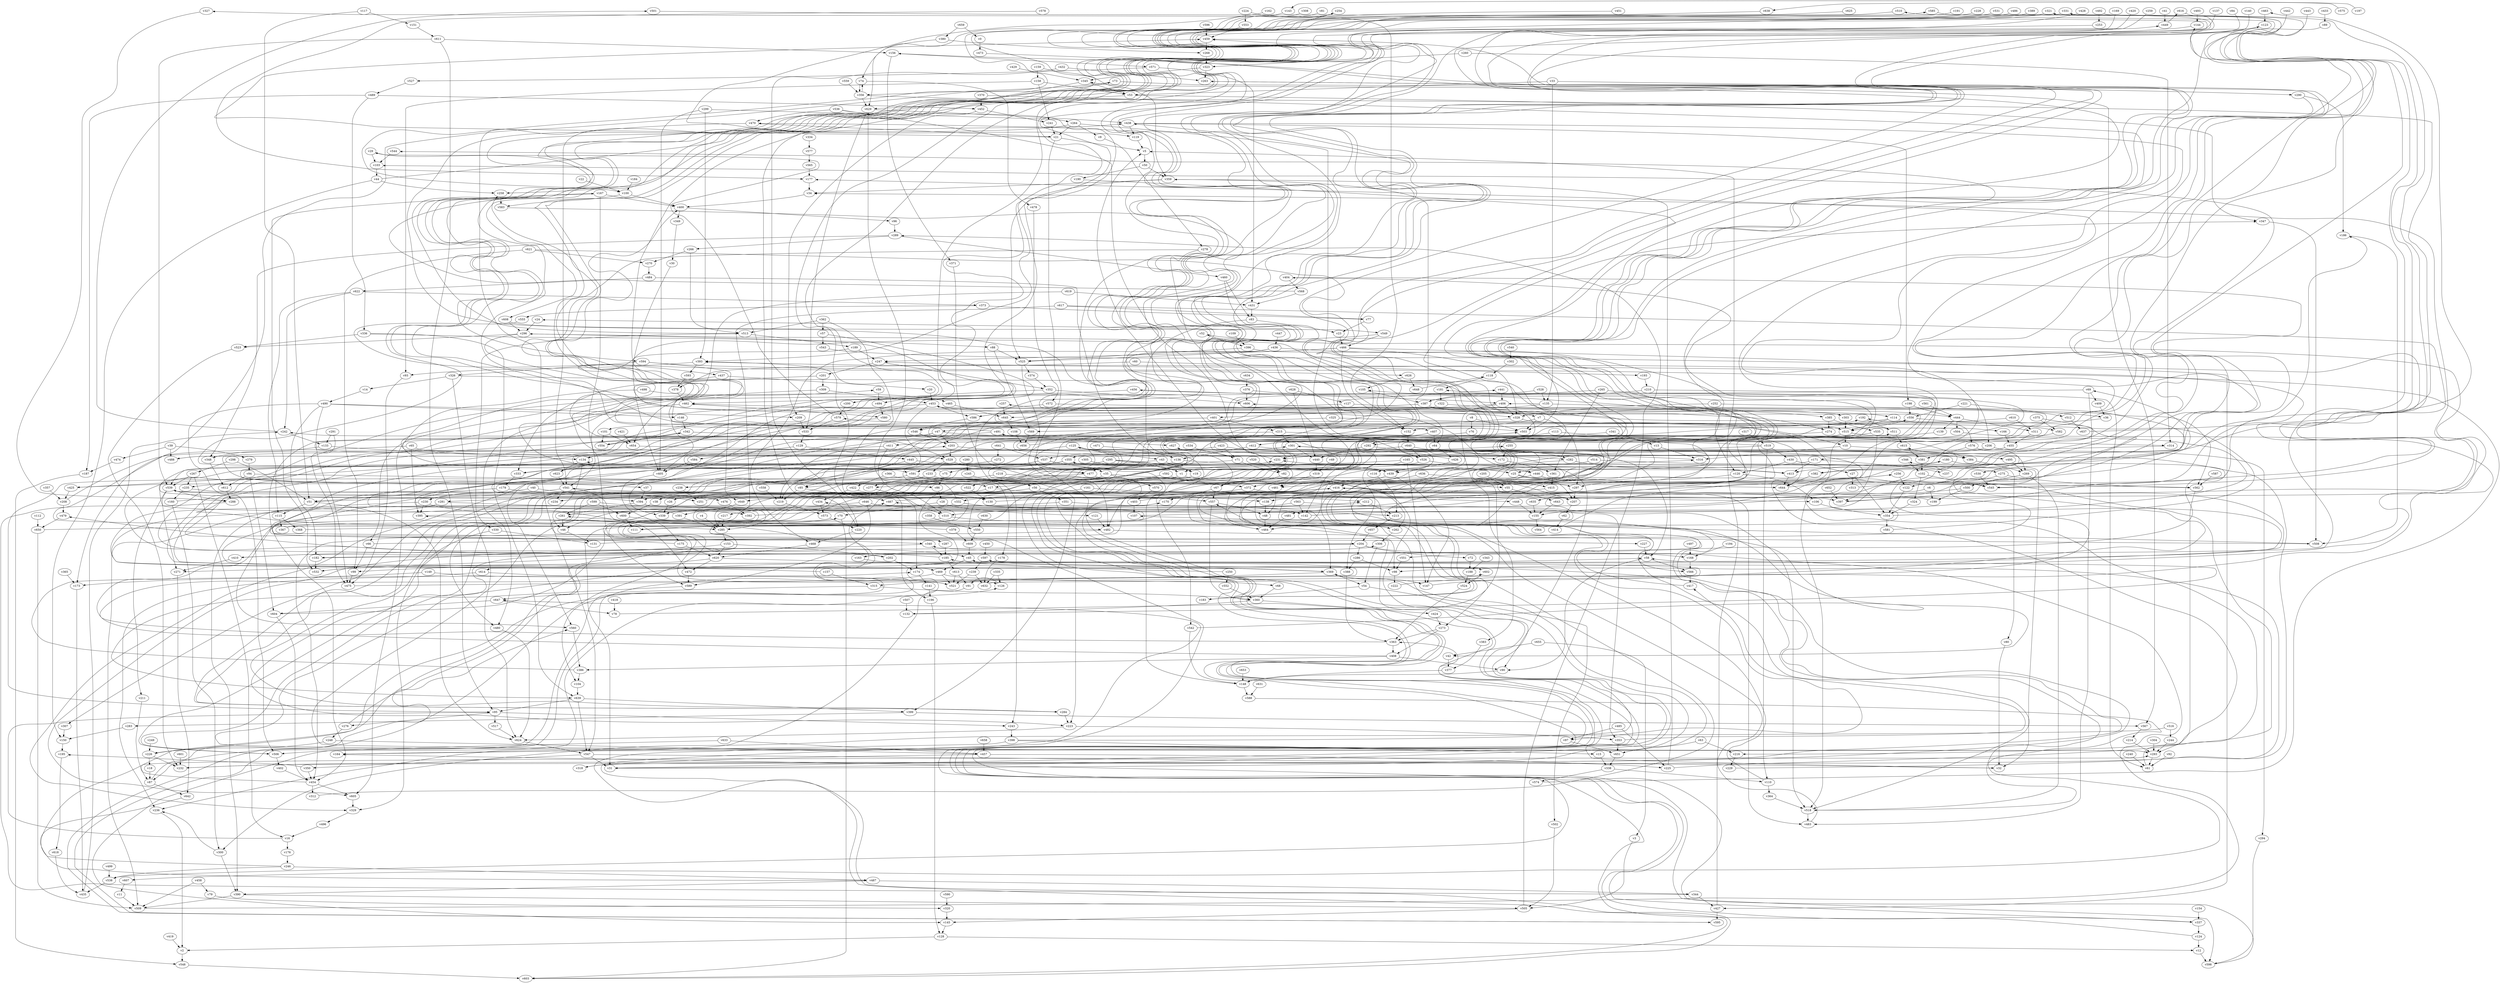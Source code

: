 // Benchmark game 978 - 660 vertices
// time_bound: 109
// targets: v470
digraph G {
    v0 [name="v0", player=1];
    v1 [name="v1", player=1];
    v2 [name="v2", player=1];
    v3 [name="v3", player=0];
    v4 [name="v4", player=1];
    v5 [name="v5", player=0];
    v6 [name="v6", player=0];
    v7 [name="v7", player=1];
    v8 [name="v8", player=1];
    v9 [name="v9", player=1];
    v10 [name="v10", player=1];
    v11 [name="v11", player=1];
    v12 [name="v12", player=1];
    v13 [name="v13", player=0];
    v14 [name="v14", player=1];
    v15 [name="v15", player=1];
    v16 [name="v16", player=1];
    v17 [name="v17", player=0];
    v18 [name="v18", player=0];
    v19 [name="v19", player=0];
    v20 [name="v20", player=1];
    v21 [name="v21", player=0];
    v22 [name="v22", player=0];
    v23 [name="v23", player=0];
    v24 [name="v24", player=0];
    v25 [name="v25", player=1];
    v26 [name="v26", player=1];
    v27 [name="v27", player=1];
    v28 [name="v28", player=1];
    v29 [name="v29", player=0];
    v30 [name="v30", player=1];
    v31 [name="v31", player=1];
    v32 [name="v32", player=1];
    v33 [name="v33", player=1];
    v34 [name="v34", player=0];
    v35 [name="v35", player=1];
    v36 [name="v36", player=0];
    v37 [name="v37", player=1];
    v38 [name="v38", player=0];
    v39 [name="v39", player=0];
    v40 [name="v40", player=1];
    v41 [name="v41", player=1];
    v42 [name="v42", player=0];
    v43 [name="v43", player=0];
    v44 [name="v44", player=1];
    v45 [name="v45", player=1];
    v46 [name="v46", player=1];
    v47 [name="v47", player=0];
    v48 [name="v48", player=0];
    v49 [name="v49", player=0];
    v50 [name="v50", player=1];
    v51 [name="v51", player=1];
    v52 [name="v52", player=1];
    v53 [name="v53", player=1];
    v54 [name="v54", player=0];
    v55 [name="v55", player=0];
    v56 [name="v56", player=0];
    v57 [name="v57", player=0];
    v58 [name="v58", player=0];
    v59 [name="v59", player=1];
    v60 [name="v60", player=1];
    v61 [name="v61", player=1];
    v62 [name="v62", player=1];
    v63 [name="v63", player=1];
    v64 [name="v64", player=1];
    v65 [name="v65", player=1];
    v66 [name="v66", player=0];
    v67 [name="v67", player=0];
    v68 [name="v68", player=1];
    v69 [name="v69", player=0];
    v70 [name="v70", player=1];
    v71 [name="v71", player=0];
    v72 [name="v72", player=0];
    v73 [name="v73", player=1];
    v74 [name="v74", player=0];
    v75 [name="v75", player=1];
    v76 [name="v76", player=1];
    v77 [name="v77", player=1];
    v78 [name="v78", player=0];
    v79 [name="v79", player=1];
    v80 [name="v80", player=0];
    v81 [name="v81", player=0];
    v82 [name="v82", player=0];
    v83 [name="v83", player=0];
    v84 [name="v84", player=0];
    v85 [name="v85", player=0];
    v86 [name="v86", player=0];
    v87 [name="v87", player=0];
    v88 [name="v88", player=1];
    v89 [name="v89", player=1];
    v90 [name="v90", player=0];
    v91 [name="v91", player=1];
    v92 [name="v92", player=1];
    v93 [name="v93", player=0];
    v94 [name="v94", player=0];
    v95 [name="v95", player=0];
    v96 [name="v96", player=1];
    v97 [name="v97", player=0];
    v98 [name="v98", player=1];
    v99 [name="v99", player=1];
    v100 [name="v100", player=1];
    v101 [name="v101", player=0];
    v102 [name="v102", player=1];
    v103 [name="v103", player=1];
    v104 [name="v104", player=0];
    v105 [name="v105", player=1];
    v106 [name="v106", player=1];
    v107 [name="v107", player=1];
    v108 [name="v108", player=0];
    v109 [name="v109", player=1];
    v110 [name="v110", player=1];
    v111 [name="v111", player=0];
    v112 [name="v112", player=1];
    v113 [name="v113", player=1];
    v114 [name="v114", player=0];
    v115 [name="v115", player=0];
    v116 [name="v116", player=1];
    v117 [name="v117", player=1];
    v118 [name="v118", player=1];
    v119 [name="v119", player=0];
    v120 [name="v120", player=1];
    v121 [name="v121", player=1];
    v122 [name="v122", player=1];
    v123 [name="v123", player=1];
    v124 [name="v124", player=1];
    v125 [name="v125", player=0];
    v126 [name="v126", player=1];
    v127 [name="v127", player=0];
    v128 [name="v128", player=0];
    v129 [name="v129", player=0];
    v130 [name="v130", player=1];
    v131 [name="v131", player=1];
    v132 [name="v132", player=1];
    v133 [name="v133", player=0];
    v134 [name="v134", player=1];
    v135 [name="v135", player=0];
    v136 [name="v136", player=0];
    v137 [name="v137", player=0];
    v138 [name="v138", player=1];
    v139 [name="v139", player=1];
    v140 [name="v140", player=1];
    v141 [name="v141", player=0];
    v142 [name="v142", player=0];
    v143 [name="v143", player=1];
    v144 [name="v144", player=1];
    v145 [name="v145", player=1];
    v146 [name="v146", player=1];
    v147 [name="v147", player=1];
    v148 [name="v148", player=1];
    v149 [name="v149", player=1];
    v150 [name="v150", player=1];
    v151 [name="v151", player=1];
    v152 [name="v152", player=0];
    v153 [name="v153", player=1];
    v154 [name="v154", player=1];
    v155 [name="v155", player=1];
    v156 [name="v156", player=0];
    v157 [name="v157", player=0];
    v158 [name="v158", player=1];
    v159 [name="v159", player=0];
    v160 [name="v160", player=0];
    v161 [name="v161", player=0];
    v162 [name="v162", player=0];
    v163 [name="v163", player=0];
    v164 [name="v164", player=1];
    v165 [name="v165", player=1];
    v166 [name="v166", player=0];
    v167 [name="v167", player=1];
    v168 [name="v168", player=1];
    v169 [name="v169", player=0];
    v170 [name="v170", player=0];
    v171 [name="v171", player=1];
    v172 [name="v172", player=1];
    v173 [name="v173", player=1];
    v174 [name="v174", player=0];
    v175 [name="v175", player=0];
    v176 [name="v176", player=1];
    v177 [name="v177", player=0];
    v178 [name="v178", player=0];
    v179 [name="v179", player=0];
    v180 [name="v180", player=1];
    v181 [name="v181", player=1];
    v182 [name="v182", player=0];
    v183 [name="v183", player=0];
    v184 [name="v184", player=0];
    v185 [name="v185", player=1];
    v186 [name="v186", player=1];
    v187 [name="v187", player=1];
    v188 [name="v188", player=1];
    v189 [name="v189", player=0];
    v190 [name="v190", player=0];
    v191 [name="v191", player=0];
    v192 [name="v192", player=0];
    v193 [name="v193", player=0];
    v194 [name="v194", player=1];
    v195 [name="v195", player=1];
    v196 [name="v196", player=0];
    v197 [name="v197", player=1];
    v198 [name="v198", player=1];
    v199 [name="v199", player=1];
    v200 [name="v200", player=1];
    v201 [name="v201", player=0];
    v202 [name="v202", player=0];
    v203 [name="v203", player=0];
    v204 [name="v204", player=0];
    v205 [name="v205", player=1];
    v206 [name="v206", player=0];
    v207 [name="v207", player=1];
    v208 [name="v208", player=0];
    v209 [name="v209", player=0];
    v210 [name="v210", player=0];
    v211 [name="v211", player=1];
    v212 [name="v212", player=0];
    v213 [name="v213", player=1];
    v214 [name="v214", player=0];
    v215 [name="v215", player=1];
    v216 [name="v216", player=1];
    v217 [name="v217", player=1];
    v218 [name="v218", player=1];
    v219 [name="v219", player=1];
    v220 [name="v220", player=1];
    v221 [name="v221", player=1];
    v222 [name="v222", player=1];
    v223 [name="v223", player=1];
    v224 [name="v224", player=1];
    v225 [name="v225", player=0];
    v226 [name="v226", player=0];
    v227 [name="v227", player=1];
    v228 [name="v228", player=0];
    v229 [name="v229", player=1];
    v230 [name="v230", player=1];
    v231 [name="v231", player=1];
    v232 [name="v232", player=1];
    v233 [name="v233", player=1];
    v234 [name="v234", player=0];
    v235 [name="v235", player=0];
    v236 [name="v236", player=0];
    v237 [name="v237", player=1];
    v238 [name="v238", player=1];
    v239 [name="v239", player=0];
    v240 [name="v240", player=0];
    v241 [name="v241", player=0];
    v242 [name="v242", player=1];
    v243 [name="v243", player=1];
    v244 [name="v244", player=0];
    v245 [name="v245", player=0];
    v246 [name="v246", player=0];
    v247 [name="v247", player=0];
    v248 [name="v248", player=0];
    v249 [name="v249", player=1];
    v250 [name="v250", player=1];
    v251 [name="v251", player=1];
    v252 [name="v252", player=1];
    v253 [name="v253", player=0];
    v254 [name="v254", player=0];
    v255 [name="v255", player=1];
    v256 [name="v256", player=1];
    v257 [name="v257", player=1];
    v258 [name="v258", player=0];
    v259 [name="v259", player=0];
    v260 [name="v260", player=0];
    v261 [name="v261", player=1];
    v262 [name="v262", player=0];
    v263 [name="v263", player=0];
    v264 [name="v264", player=1];
    v265 [name="v265", player=0];
    v266 [name="v266", player=0];
    v267 [name="v267", player=0];
    v268 [name="v268", player=0];
    v269 [name="v269", player=0];
    v270 [name="v270", player=0];
    v271 [name="v271", player=1];
    v272 [name="v272", player=1];
    v273 [name="v273", player=1];
    v274 [name="v274", player=1];
    v275 [name="v275", player=1];
    v276 [name="v276", player=1];
    v277 [name="v277", player=1];
    v278 [name="v278", player=1];
    v279 [name="v279", player=1];
    v280 [name="v280", player=0];
    v281 [name="v281", player=1];
    v282 [name="v282", player=1];
    v283 [name="v283", player=0];
    v284 [name="v284", player=0];
    v285 [name="v285", player=0];
    v286 [name="v286", player=1];
    v287 [name="v287", player=1];
    v288 [name="v288", player=0];
    v289 [name="v289", player=0];
    v290 [name="v290", player=0];
    v291 [name="v291", player=0];
    v292 [name="v292", player=1];
    v293 [name="v293", player=1];
    v294 [name="v294", player=0];
    v295 [name="v295", player=1];
    v296 [name="v296", player=0];
    v297 [name="v297", player=0];
    v298 [name="v298", player=0];
    v299 [name="v299", player=0];
    v300 [name="v300", player=1];
    v301 [name="v301", player=1];
    v302 [name="v302", player=0];
    v303 [name="v303", player=1];
    v304 [name="v304", player=0];
    v305 [name="v305", player=0];
    v306 [name="v306", player=1];
    v307 [name="v307", player=1];
    v308 [name="v308", player=1];
    v309 [name="v309", player=1];
    v310 [name="v310", player=0];
    v311 [name="v311", player=0];
    v312 [name="v312", player=1];
    v313 [name="v313", player=1];
    v314 [name="v314", player=1];
    v315 [name="v315", player=1];
    v316 [name="v316", player=0];
    v317 [name="v317", player=1];
    v318 [name="v318", player=0];
    v319 [name="v319", player=1];
    v320 [name="v320", player=1];
    v321 [name="v321", player=0];
    v322 [name="v322", player=0];
    v323 [name="v323", player=1];
    v324 [name="v324", player=0];
    v325 [name="v325", player=1];
    v326 [name="v326", player=1];
    v327 [name="v327", player=0];
    v328 [name="v328", player=0];
    v329 [name="v329", player=0];
    v330 [name="v330", player=1];
    v331 [name="v331", player=0];
    v332 [name="v332", player=0];
    v333 [name="v333", player=1];
    v334 [name="v334", player=1];
    v335 [name="v335", player=1];
    v336 [name="v336", player=1];
    v337 [name="v337", player=1];
    v338 [name="v338", player=0];
    v339 [name="v339", player=0];
    v340 [name="v340", player=0];
    v341 [name="v341", player=0];
    v342 [name="v342", player=0];
    v343 [name="v343", player=0];
    v344 [name="v344", player=0];
    v345 [name="v345", player=0];
    v346 [name="v346", player=0];
    v347 [name="v347", player=1];
    v348 [name="v348", player=1];
    v349 [name="v349", player=0];
    v350 [name="v350", player=1];
    v351 [name="v351", player=1];
    v352 [name="v352", player=0];
    v353 [name="v353", player=0];
    v354 [name="v354", player=0];
    v355 [name="v355", player=0];
    v356 [name="v356", player=0];
    v357 [name="v357", player=0];
    v358 [name="v358", player=0];
    v359 [name="v359", player=0];
    v360 [name="v360", player=0];
    v361 [name="v361", player=1];
    v362 [name="v362", player=0];
    v363 [name="v363", player=0];
    v364 [name="v364", player=1];
    v365 [name="v365", player=1];
    v366 [name="v366", player=1];
    v367 [name="v367", player=1];
    v368 [name="v368", player=0];
    v369 [name="v369", player=1];
    v370 [name="v370", player=0];
    v371 [name="v371", player=0];
    v372 [name="v372", player=0];
    v373 [name="v373", player=1];
    v374 [name="v374", player=0];
    v375 [name="v375", player=0];
    v376 [name="v376", player=1];
    v377 [name="v377", player=0];
    v378 [name="v378", player=0];
    v379 [name="v379", player=0];
    v380 [name="v380", player=1];
    v381 [name="v381", player=1];
    v382 [name="v382", player=1];
    v383 [name="v383", player=0];
    v384 [name="v384", player=0];
    v385 [name="v385", player=0];
    v386 [name="v386", player=0];
    v387 [name="v387", player=0];
    v388 [name="v388", player=0];
    v389 [name="v389", player=0];
    v390 [name="v390", player=0];
    v391 [name="v391", player=1];
    v392 [name="v392", player=0];
    v393 [name="v393", player=0];
    v394 [name="v394", player=1];
    v395 [name="v395", player=1];
    v396 [name="v396", player=0];
    v397 [name="v397", player=1];
    v398 [name="v398", player=1];
    v399 [name="v399", player=1];
    v400 [name="v400", player=1];
    v401 [name="v401", player=1];
    v402 [name="v402", player=0];
    v403 [name="v403", player=0];
    v404 [name="v404", player=1];
    v405 [name="v405", player=1];
    v406 [name="v406", player=1];
    v407 [name="v407", player=1];
    v408 [name="v408", player=1];
    v409 [name="v409", player=1];
    v410 [name="v410", player=0];
    v411 [name="v411", player=1];
    v412 [name="v412", player=0];
    v413 [name="v413", player=0];
    v414 [name="v414", player=0];
    v415 [name="v415", player=1];
    v416 [name="v416", player=1];
    v417 [name="v417", player=0];
    v418 [name="v418", player=0];
    v419 [name="v419", player=1];
    v420 [name="v420", player=1];
    v421 [name="v421", player=1];
    v422 [name="v422", player=1];
    v423 [name="v423", player=1];
    v424 [name="v424", player=1];
    v425 [name="v425", player=1];
    v426 [name="v426", player=0];
    v427 [name="v427", player=1];
    v428 [name="v428", player=1];
    v429 [name="v429", player=0];
    v430 [name="v430", player=1];
    v431 [name="v431", player=0];
    v432 [name="v432", player=1];
    v433 [name="v433", player=1];
    v434 [name="v434", player=0];
    v435 [name="v435", player=0];
    v436 [name="v436", player=0];
    v437 [name="v437", player=0];
    v438 [name="v438", player=1];
    v439 [name="v439", player=1];
    v440 [name="v440", player=1];
    v441 [name="v441", player=0];
    v442 [name="v442", player=1];
    v443 [name="v443", player=1];
    v444 [name="v444", player=0];
    v445 [name="v445", player=1];
    v446 [name="v446", player=0];
    v447 [name="v447", player=1];
    v448 [name="v448", player=1];
    v449 [name="v449", player=0];
    v450 [name="v450", player=1];
    v451 [name="v451", player=0];
    v452 [name="v452", player=0];
    v453 [name="v453", player=0];
    v454 [name="v454", player=0];
    v455 [name="v455", player=1];
    v456 [name="v456", player=0];
    v457 [name="v457", player=1];
    v458 [name="v458", player=1];
    v459 [name="v459", player=1];
    v460 [name="v460", player=1];
    v461 [name="v461", player=0];
    v462 [name="v462", player=1];
    v463 [name="v463", player=1];
    v464 [name="v464", player=0];
    v465 [name="v465", player=1];
    v466 [name="v466", player=1];
    v467 [name="v467", player=1];
    v468 [name="v468", player=1];
    v469 [name="v469", player=0];
    v470 [name="v470", player=0, target=1];
    v471 [name="v471", player=0];
    v472 [name="v472", player=0];
    v473 [name="v473", player=0];
    v474 [name="v474", player=1];
    v475 [name="v475", player=0];
    v476 [name="v476", player=1];
    v477 [name="v477", player=0];
    v478 [name="v478", player=0];
    v479 [name="v479", player=0];
    v480 [name="v480", player=0];
    v481 [name="v481", player=0];
    v482 [name="v482", player=1];
    v483 [name="v483", player=1];
    v484 [name="v484", player=1];
    v485 [name="v485", player=1];
    v486 [name="v486", player=0];
    v487 [name="v487", player=1];
    v488 [name="v488", player=1];
    v489 [name="v489", player=0];
    v490 [name="v490", player=0];
    v491 [name="v491", player=1];
    v492 [name="v492", player=1];
    v493 [name="v493", player=1];
    v494 [name="v494", player=0];
    v495 [name="v495", player=1];
    v496 [name="v496", player=0];
    v497 [name="v497", player=0];
    v498 [name="v498", player=0];
    v499 [name="v499", player=0];
    v500 [name="v500", player=1];
    v501 [name="v501", player=0];
    v502 [name="v502", player=1];
    v503 [name="v503", player=1];
    v504 [name="v504", player=0];
    v505 [name="v505", player=1];
    v506 [name="v506", player=1];
    v507 [name="v507", player=0];
    v508 [name="v508", player=0];
    v509 [name="v509", player=0];
    v510 [name="v510", player=0];
    v511 [name="v511", player=0];
    v512 [name="v512", player=1];
    v513 [name="v513", player=1];
    v514 [name="v514", player=1];
    v515 [name="v515", player=1];
    v516 [name="v516", player=1];
    v517 [name="v517", player=1];
    v518 [name="v518", player=0];
    v519 [name="v519", player=0];
    v520 [name="v520", player=1];
    v521 [name="v521", player=0];
    v522 [name="v522", player=1];
    v523 [name="v523", player=0];
    v524 [name="v524", player=1];
    v525 [name="v525", player=1];
    v526 [name="v526", player=0];
    v527 [name="v527", player=0];
    v528 [name="v528", player=0];
    v529 [name="v529", player=1];
    v530 [name="v530", player=0];
    v531 [name="v531", player=1];
    v532 [name="v532", player=0];
    v533 [name="v533", player=0];
    v534 [name="v534", player=0];
    v535 [name="v535", player=0];
    v536 [name="v536", player=0];
    v537 [name="v537", player=0];
    v538 [name="v538", player=1];
    v539 [name="v539", player=0];
    v540 [name="v540", player=0];
    v541 [name="v541", player=0];
    v542 [name="v542", player=0];
    v543 [name="v543", player=1];
    v544 [name="v544", player=1];
    v545 [name="v545", player=1];
    v546 [name="v546", player=1];
    v547 [name="v547", player=0];
    v548 [name="v548", player=0];
    v549 [name="v549", player=0];
    v550 [name="v550", player=1];
    v551 [name="v551", player=0];
    v552 [name="v552", player=1];
    v553 [name="v553", player=1];
    v554 [name="v554", player=1];
    v555 [name="v555", player=0];
    v556 [name="v556", player=0];
    v557 [name="v557", player=1];
    v558 [name="v558", player=0];
    v559 [name="v559", player=1];
    v560 [name="v560", player=0];
    v561 [name="v561", player=0];
    v562 [name="v562", player=1];
    v563 [name="v563", player=1];
    v564 [name="v564", player=0];
    v565 [name="v565", player=0];
    v566 [name="v566", player=1];
    v567 [name="v567", player=1];
    v568 [name="v568", player=0];
    v569 [name="v569", player=1];
    v570 [name="v570", player=0];
    v571 [name="v571", player=0];
    v572 [name="v572", player=0];
    v573 [name="v573", player=0];
    v574 [name="v574", player=1];
    v575 [name="v575", player=0];
    v576 [name="v576", player=0];
    v577 [name="v577", player=1];
    v578 [name="v578", player=1];
    v579 [name="v579", player=0];
    v580 [name="v580", player=1];
    v581 [name="v581", player=0];
    v582 [name="v582", player=1];
    v583 [name="v583", player=1];
    v584 [name="v584", player=0];
    v585 [name="v585", player=0];
    v586 [name="v586", player=0];
    v587 [name="v587", player=1];
    v588 [name="v588", player=1];
    v589 [name="v589", player=1];
    v590 [name="v590", player=0];
    v591 [name="v591", player=0];
    v592 [name="v592", player=0];
    v593 [name="v593", player=1];
    v594 [name="v594", player=0];
    v595 [name="v595", player=0];
    v596 [name="v596", player=0];
    v597 [name="v597", player=0];
    v598 [name="v598", player=0];
    v599 [name="v599", player=1];
    v600 [name="v600", player=1];
    v601 [name="v601", player=1];
    v602 [name="v602", player=0];
    v603 [name="v603", player=1];
    v604 [name="v604", player=0];
    v605 [name="v605", player=0];
    v606 [name="v606", player=1];
    v607 [name="v607", player=1];
    v608 [name="v608", player=0];
    v609 [name="v609", player=0];
    v610 [name="v610", player=0];
    v611 [name="v611", player=0];
    v612 [name="v612", player=1];
    v613 [name="v613", player=0];
    v614 [name="v614", player=0];
    v615 [name="v615", player=1];
    v616 [name="v616", player=0];
    v617 [name="v617", player=0];
    v618 [name="v618", player=0];
    v619 [name="v619", player=0];
    v620 [name="v620", player=0];
    v621 [name="v621", player=1];
    v622 [name="v622", player=1];
    v623 [name="v623", player=1];
    v624 [name="v624", player=1];
    v625 [name="v625", player=0];
    v626 [name="v626", player=1];
    v627 [name="v627", player=0];
    v628 [name="v628", player=0];
    v629 [name="v629", player=0];
    v630 [name="v630", player=1];
    v631 [name="v631", player=1];
    v632 [name="v632", player=0];
    v633 [name="v633", player=1];
    v634 [name="v634", player=1];
    v635 [name="v635", player=0];
    v636 [name="v636", player=1];
    v637 [name="v637", player=0];
    v638 [name="v638", player=1];
    v639 [name="v639", player=1];
    v640 [name="v640", player=0];
    v641 [name="v641", player=0];
    v642 [name="v642", player=0];
    v643 [name="v643", player=0];
    v644 [name="v644", player=0];
    v645 [name="v645", player=0];
    v646 [name="v646", player=1];
    v647 [name="v647", player=0];
    v648 [name="v648", player=1];
    v649 [name="v649", player=0];
    v650 [name="v650", player=1];
    v651 [name="v651", player=0];
    v652 [name="v652", player=0];
    v653 [name="v653", player=0];
    v654 [name="v654", player=1];
    v655 [name="v655", player=0];
    v656 [name="v656", player=0];
    v657 [name="v657", player=0];
    v658 [name="v658", player=0];
    v659 [name="v659", player=0];

    v0 -> v473;
    v1 -> v55;
    v2 -> v548;
    v3 -> v505;
    v4 -> v285;
    v5 -> v50;
    v6 -> v164 [constraint="t mod 4 == 3"];
    v7 -> v297;
    v8 -> v76;
    v9 -> v278;
    v10 -> v316;
    v11 -> v509;
    v12 -> v598;
    v13 -> v316;
    v14 -> v490;
    v15 -> v338;
    v16 -> v95 [constraint="t < 12"];
    v17 -> v394;
    v18 -> v87;
    v19 -> v95 [constraint="t < 11"];
    v20 -> v453;
    v21 -> v459 [constraint="t mod 2 == 1"];
    v22 -> v100;
    v23 -> v466;
    v24 -> v296;
    v25 -> v216 [constraint="t mod 3 == 2"];
    v26 -> v339;
    v27 -> v354;
    v28 -> v70;
    v29 -> v594 [constraint="t >= 2"];
    v30 -> v405;
    v31 -> v180 [constraint="t < 14"];
    v32 -> v369 [constraint="t < 14"];
    v33 -> v135;
    v34 -> v400;
    v35 -> v98;
    v36 -> v204 [constraint="t mod 3 == 1"];
    v37 -> v394;
    v38 -> v296 [constraint="t < 10"];
    v39 -> v474;
    v40 -> v230;
    v41 -> v449;
    v42 -> v377;
    v43 -> v37 [constraint="t mod 5 == 4"];
    v44 -> v254 [constraint="t < 8"];
    v45 -> v469;
    v46 -> v131;
    v47 -> v329 [constraint="t mod 3 == 1"];
    v48 -> v464;
    v49 -> v319;
    v50 -> v190;
    v51 -> v624;
    v52 -> v396;
    v53 -> v629;
    v54 -> v183;
    v55 -> v643;
    v56 -> v38;
    v57 -> v560 [constraint="t mod 2 == 0"];
    v58 -> v90;
    v59 -> v494;
    v60 -> v193;
    v61 -> v615 [constraint="t mod 4 == 1"];
    v62 -> v414;
    v63 -> v651;
    v64 -> v426;
    v65 -> v529;
    v66 -> v511 [constraint="t >= 5"];
    v67 -> v170;
    v68 -> v360;
    v69 -> v469 [constraint="t < 7"];
    v70 -> v111;
    v71 -> v394 [constraint="t < 11"];
    v72 -> v188;
    v73 -> v356;
    v74 -> v356;
    v75 -> v255 [constraint="t mod 5 == 3"];
    v76 -> v337 [constraint="t < 9"];
    v77 -> v23;
    v78 -> v256 [constraint="t < 5"];
    v79 -> v320;
    v80 -> v32;
    v81 -> v285 [constraint="t mod 3 == 2"];
    v82 -> v67;
    v83 -> v67;
    v84 -> v598 [constraint="t mod 4 == 3"];
    v85 -> v467;
    v86 -> v28;
    v87 -> v560 [constraint="t < 6"];
    v88 -> v525;
    v89 -> v530 [constraint="t >= 5"];
    v90 -> v148;
    v91 -> v236 [constraint="t mod 5 == 0"];
    v92 -> v61;
    v93 -> v475;
    v94 -> v612;
    v95 -> v276;
    v96 -> v289;
    v97 -> v651;
    v98 -> v222;
    v99 -> v475;
    v100 -> v583;
    v101 -> v654;
    v102 -> v324;
    v103 -> v44;
    v104 -> v639;
    v105 -> v387;
    v106 -> v354;
    v107 -> v257 [constraint="t mod 4 == 3"];
    v108 -> v656;
    v109 -> v396;
    v110 -> v123 [constraint="t mod 4 == 3"];
    v111 -> v467 [constraint="t >= 5"];
    v112 -> v650;
    v113 -> v412;
    v114 -> v31 [constraint="t < 8"];
    v115 -> v367;
    v116 -> v213;
    v117 -> v151;
    v118 -> v181;
    v119 -> v5;
    v120 -> v297;
    v121 -> v482;
    v122 -> v354;
    v123 -> v138 [constraint="t mod 2 == 1"];
    v124 -> v242 [constraint="t mod 2 == 1"];
    v125 -> v226 [constraint="t >= 5"];
    v126 -> v91 [constraint="t mod 3 == 2"];
    v127 -> v399;
    v128 -> v2;
    v129 -> v584;
    v130 -> v347 [constraint="t mod 3 == 0"];
    v131 -> v103 [constraint="t mod 2 == 1"];
    v132 -> v58 [constraint="t >= 4"];
    v133 -> v134;
    v134 -> v134;
    v135 -> v406 [constraint="t >= 4"];
    v136 -> v25;
    v137 -> v271 [constraint="t mod 5 == 3"];
    v138 -> v48;
    v139 -> v506 [constraint="t >= 3"];
    v140 -> v384 [constraint="t >= 3"];
    v141 -> v196;
    v142 -> v247 [constraint="t >= 1"];
    v143 -> v74 [constraint="t mod 4 == 3"];
    v144 -> v87 [constraint="t mod 4 == 0"];
    v145 -> v128;
    v146 -> v342;
    v147 -> v321 [constraint="t mod 5 == 3"];
    v148 -> v588;
    v149 -> v521;
    v150 -> v195;
    v151 -> v611;
    v152 -> v640;
    v153 -> v620;
    v154 -> v337;
    v155 -> v564;
    v156 -> v571;
    v157 -> v170 [constraint="t >= 5"];
    v158 -> v93;
    v159 -> v158;
    v160 -> v316 [constraint="t >= 5"];
    v161 -> v26;
    v162 -> v119 [constraint="t < 8"];
    v163 -> v232 [constraint="t < 8"];
    v164 -> v363 [constraint="t < 13"];
    v165 -> v333;
    v166 -> v455;
    v167 -> v589;
    v168 -> v566;
    v169 -> v284 [constraint="t >= 1"];
    v170 -> v45 [constraint="t >= 2"];
    v171 -> v413;
    v172 -> v361;
    v173 -> v435;
    v174 -> v141;
    v175 -> v503 [constraint="t < 13"];
    v176 -> v246;
    v177 -> v34;
    v178 -> v145 [constraint="t >= 2"];
    v179 -> v51;
    v180 -> v382;
    v181 -> v322;
    v182 -> v532;
    v183 -> v256 [constraint="t >= 4"];
    v184 -> v100;
    v185 -> v479 [constraint="t mod 4 == 0"];
    v186 -> v508;
    v187 -> v548;
    v188 -> v524;
    v189 -> v437 [constraint="t < 9"];
    v190 -> v183 [constraint="t < 9"];
    v191 -> v608 [constraint="t mod 5 == 2"];
    v192 -> v511;
    v193 -> v210;
    v194 -> v168;
    v195 -> v618;
    v196 -> v128;
    v197 -> v143 [constraint="t < 6"];
    v198 -> v556;
    v199 -> v231 [constraint="t >= 3"];
    v200 -> v579;
    v201 -> v303 [constraint="t mod 3 == 0"];
    v202 -> v59 [constraint="t < 15"];
    v203 -> v58;
    v204 -> v72;
    v205 -> v55;
    v206 -> v258 [constraint="t mod 4 == 1"];
    v207 -> v62;
    v208 -> v203;
    v209 -> v533;
    v210 -> v61;
    v211 -> v87;
    v212 -> v287 [constraint="t < 15"];
    v213 -> v657;
    v214 -> v293;
    v215 -> v301;
    v216 -> v229;
    v217 -> v285;
    v218 -> v560;
    v219 -> v573;
    v220 -> v438;
    v221 -> v556;
    v222 -> v34 [constraint="t mod 5 == 0"];
    v223 -> v624;
    v224 -> v152;
    v225 -> v453 [constraint="t < 5"];
    v226 -> v232;
    v227 -> v58;
    v228 -> v258 [constraint="t mod 3 == 0"];
    v229 -> v597 [constraint="t >= 4"];
    v230 -> v395;
    v231 -> v5;
    v232 -> v539 [constraint="t mod 4 == 3"];
    v233 -> v372;
    v234 -> v52 [constraint="t >= 5"];
    v235 -> v111 [constraint="t < 13"];
    v236 -> v2;
    v237 -> v477 [constraint="t < 11"];
    v238 -> v462 [constraint="t < 7"];
    v239 -> v632;
    v240 -> v61;
    v241 -> v21;
    v242 -> v501 [constraint="t < 6"];
    v243 -> v398;
    v244 -> v293;
    v245 -> v56;
    v246 -> v126 [constraint="t >= 4"];
    v247 -> v201;
    v248 -> v457;
    v249 -> v226;
    v250 -> v185 [constraint="t mod 2 == 1"];
    v251 -> v125 [constraint="t mod 5 == 3"];
    v252 -> v328;
    v253 -> v51 [constraint="t < 11"];
    v254 -> v549 [constraint="t mod 3 == 0"];
    v255 -> v172;
    v256 -> v122;
    v257 -> v645;
    v258 -> v583;
    v259 -> v482 [constraint="t mod 3 == 1"];
    v260 -> v314;
    v261 -> v105 [constraint="t < 9"];
    v262 -> v541 [constraint="t mod 2 == 1"];
    v263 -> v481 [constraint="t < 9"];
    v264 -> v541;
    v265 -> v387;
    v266 -> v513;
    v267 -> v16;
    v268 -> v323;
    v269 -> v500;
    v270 -> v484;
    v271 -> v642;
    v272 -> v213 [constraint="t mod 5 == 3"];
    v273 -> v408;
    v274 -> v529 [constraint="t mod 2 == 1"];
    v275 -> v562;
    v276 -> v441 [constraint="t < 14"];
    v277 -> v174;
    v278 -> v439 [constraint="t >= 2"];
    v279 -> v94;
    v280 -> v245;
    v281 -> v509;
    v282 -> v413;
    v283 -> v150;
    v284 -> v223;
    v285 -> v153;
    v286 -> v98;
    v287 -> v185;
    v288 -> v344 [constraint="t >= 3"];
    v289 -> v460;
    v290 -> v163 [constraint="t mod 2 == 1"];
    v291 -> v133;
    v292 -> v461 [constraint="t mod 3 == 1"];
    v293 -> v58 [constraint="t < 14"];
    v294 -> v598;
    v295 -> v1;
    v296 -> v282 [constraint="t mod 2 == 1"];
    v297 -> v207;
    v298 -> v267;
    v299 -> v264;
    v300 -> v236 [constraint="t mod 3 == 1"];
    v301 -> v382 [constraint="t >= 5"];
    v302 -> v118;
    v303 -> v515;
    v304 -> v293;
    v305 -> v1;
    v306 -> v54;
    v307 -> v150;
    v308 -> v100 [constraint="t >= 4"];
    v309 -> v654;
    v310 -> v262;
    v311 -> v455;
    v312 -> v345 [constraint="t mod 3 == 1"];
    v313 -> v346 [constraint="t >= 5"];
    v314 -> v31 [constraint="t < 14"];
    v315 -> v647;
    v316 -> v327 [constraint="t < 13"];
    v317 -> v519;
    v318 -> v627 [constraint="t >= 5"];
    v319 -> v461;
    v320 -> v145;
    v321 -> v134 [constraint="t < 7"];
    v322 -> v645;
    v323 -> v345;
    v324 -> v354;
    v325 -> v47;
    v326 -> v538 [constraint="t < 9"];
    v327 -> v288 [constraint="t < 11"];
    v328 -> v518;
    v329 -> v496;
    v330 -> v131;
    v331 -> v393 [constraint="t mod 5 == 1"];
    v332 -> v532 [constraint="t mod 5 == 4"];
    v333 -> v556 [constraint="t < 7"];
    v334 -> v577;
    v335 -> v126;
    v336 -> v602 [constraint="t < 15"];
    v337 -> v192 [constraint="t mod 4 == 2"];
    v338 -> v110;
    v339 -> v263 [constraint="t >= 2"];
    v340 -> v605 [constraint="t mod 3 == 0"];
    v341 -> v292;
    v342 -> v529;
    v343 -> v188;
    v344 -> v427;
    v345 -> v591 [constraint="t < 15"];
    v346 -> v102;
    v347 -> v508;
    v348 -> v612;
    v349 -> v30;
    v350 -> v195 [constraint="t mod 4 == 2"];
    v351 -> v339;
    v352 -> v200;
    v353 -> v417 [constraint="t < 5"];
    v354 -> v491 [constraint="t >= 3"];
    v355 -> v223 [constraint="t mod 2 == 0"];
    v356 -> v98 [constraint="t < 12"];
    v357 -> v208;
    v358 -> v550;
    v359 -> v64;
    v360 -> v424;
    v361 -> v415;
    v362 -> v310;
    v363 -> v602 [constraint="t mod 5 == 4"];
    v364 -> v518;
    v365 -> v173;
    v366 -> v422;
    v367 -> v606 [constraint="t mod 5 == 1"];
    v368 -> v434 [constraint="t mod 2 == 0"];
    v369 -> v400 [constraint="t >= 5"];
    v370 -> v566 [constraint="t < 12"];
    v371 -> v482;
    v372 -> v649;
    v373 -> v77;
    v374 -> v352;
    v375 -> v635 [constraint="t >= 5"];
    v376 -> v97 [constraint="t mod 3 == 0"];
    v377 -> v148;
    v378 -> v462;
    v379 -> v416 [constraint="t >= 4"];
    v380 -> v629;
    v381 -> v231 [constraint="t >= 1"];
    v382 -> v644;
    v383 -> v377;
    v384 -> v269;
    v385 -> v535;
    v386 -> v174 [constraint="t < 10"];
    v387 -> v488 [constraint="t >= 5"];
    v388 -> v363;
    v389 -> v340 [constraint="t mod 2 == 0"];
    v390 -> v509;
    v391 -> v231 [constraint="t < 8"];
    v392 -> v212 [constraint="t < 9"];
    v393 -> v93;
    v394 -> v261;
    v395 -> v467 [constraint="t mod 3 == 1"];
    v396 -> v503;
    v397 -> v355 [constraint="t >= 3"];
    v398 -> v156 [constraint="t >= 4"];
    v399 -> v567;
    v400 -> v349;
    v401 -> v215;
    v402 -> v454;
    v403 -> v404 [constraint="t >= 3"];
    v404 -> v413 [constraint="t < 11"];
    v405 -> v175;
    v406 -> v383;
    v407 -> v307 [constraint="t < 15"];
    v408 -> v70 [constraint="t >= 2"];
    v409 -> v36;
    v410 -> v24 [constraint="t < 12"];
    v411 -> v17 [constraint="t mod 3 == 1"];
    v412 -> v116;
    v413 -> v644;
    v414 -> v177 [constraint="t >= 1"];
    v415 -> v227 [constraint="t >= 5"];
    v416 -> v332;
    v417 -> v301 [constraint="t < 5"];
    v418 -> v78;
    v419 -> v2;
    v420 -> v172 [constraint="t >= 1"];
    v421 -> v654;
    v422 -> v130;
    v423 -> v71;
    v424 -> v273;
    v425 -> v208;
    v426 -> v73 [constraint="t mod 3 == 2"];
    v427 -> v595;
    v428 -> v444 [constraint="t mod 2 == 0"];
    v429 -> v345;
    v430 -> v27;
    v431 -> v83;
    v432 -> v263;
    v433 -> v89;
    v434 -> v573;
    v435 -> v242;
    v436 -> v284 [constraint="t < 8"];
    v437 -> v333;
    v438 -> v281 [constraint="t mod 3 == 0"];
    v439 -> v301 [constraint="t mod 4 == 2"];
    v440 -> v144 [constraint="t >= 1"];
    v441 -> v406;
    v442 -> v42 [constraint="t < 5"];
    v443 -> v382 [constraint="t >= 4"];
    v444 -> v139;
    v445 -> v477;
    v446 -> v545;
    v447 -> v436;
    v448 -> v155;
    v449 -> v616 [constraint="t < 11"];
    v450 -> v597;
    v451 -> v513 [constraint="t >= 4"];
    v452 -> v241;
    v453 -> v243;
    v454 -> v293 [constraint="t mod 3 == 0"];
    v455 -> v355 [constraint="t < 6"];
    v456 -> v406;
    v457 -> v225;
    v458 -> v509;
    v459 -> v268;
    v460 -> v101 [constraint="t < 10"];
    v461 -> v48;
    v462 -> v580;
    v463 -> v123;
    v464 -> v557;
    v465 -> v645;
    v466 -> v427;
    v467 -> v438 [constraint="t >= 4"];
    v468 -> v620;
    v469 -> v521;
    v470 -> v21;
    v471 -> v136;
    v472 -> v589;
    v473 -> v595 [constraint="t < 11"];
    v474 -> v187;
    v475 -> v597 [constraint="t >= 5"];
    v476 -> v392;
    v477 -> v85;
    v478 -> v572;
    v479 -> v650;
    v480 -> v624;
    v481 -> v464;
    v482 -> v508;
    v483 -> v544 [constraint="t >= 2"];
    v484 -> v622;
    v485 -> v97;
    v486 -> v425 [constraint="t < 10"];
    v487 -> v344;
    v488 -> v69 [constraint="t < 11"];
    v489 -> v336;
    v490 -> v209;
    v491 -> v585 [constraint="t mod 4 == 2"];
    v492 -> v182 [constraint="t >= 4"];
    v493 -> v144;
    v494 -> v580;
    v495 -> v269;
    v496 -> v16;
    v497 -> v168;
    v498 -> v465;
    v499 -> v538;
    v500 -> v155 [constraint="t < 5"];
    v501 -> v518 [constraint="t mod 2 == 1"];
    v502 -> v505;
    v503 -> v480 [constraint="t < 12"];
    v504 -> v234 [constraint="t >= 2"];
    v505 -> v289;
    v506 -> v306 [constraint="t < 11"];
    v507 -> v132;
    v508 -> v261 [constraint="t mod 5 == 4"];
    v509 -> v340 [constraint="t mod 4 == 3"];
    v510 -> v515 [constraint="t mod 2 == 1"];
    v511 -> v459 [constraint="t < 5"];
    v512 -> v637;
    v513 -> v189;
    v514 -> v80;
    v515 -> v314;
    v516 -> v300 [constraint="t < 10"];
    v517 -> v624;
    v518 -> v483;
    v519 -> v470 [constraint="t < 7"];
    v520 -> v82;
    v521 -> v192 [constraint="t >= 1"];
    v522 -> v130;
    v523 -> v232;
    v524 -> v363;
    v525 -> v482;
    v526 -> v275;
    v527 -> v489;
    v528 -> v293 [constraint="t < 8"];
    v529 -> v233;
    v530 -> v545;
    v531 -> v503 [constraint="t mod 4 == 0"];
    v532 -> v416 [constraint="t < 9"];
    v533 -> v129;
    v534 -> v71;
    v535 -> v369 [constraint="t < 13"];
    v536 -> v213 [constraint="t >= 2"];
    v537 -> v562 [constraint="t >= 3"];
    v538 -> v435;
    v539 -> v212;
    v540 -> v302;
    v541 -> v557;
    v542 -> v107 [constraint="t >= 5"];
    v543 -> v545 [constraint="t < 10"];
    v544 -> v103;
    v545 -> v510 [constraint="t < 12"];
    v546 -> v25 [constraint="t mod 5 == 0"];
    v547 -> v350;
    v548 -> v603;
    v549 -> v407 [constraint="t >= 5"];
    v550 -> v609;
    v551 -> v98;
    v552 -> v360;
    v553 -> v459;
    v554 -> v342;
    v555 -> v626 [constraint="t mod 5 == 1"];
    v556 -> v515;
    v557 -> v48;
    v558 -> v219;
    v559 -> v356;
    v560 -> v386;
    v561 -> v444;
    v562 -> v293;
    v563 -> v518;
    v564 -> v331 [constraint="t mod 3 == 0"];
    v565 -> v177;
    v566 -> v417;
    v567 -> v214;
    v568 -> v167 [constraint="t >= 2"];
    v569 -> v656;
    v570 -> v403;
    v571 -> v527;
    v572 -> v328;
    v573 -> v220;
    v574 -> v393 [constraint="t >= 1"];
    v575 -> v638 [constraint="t < 7"];
    v576 -> v269;
    v577 -> v565;
    v578 -> v177 [constraint="t < 13"];
    v579 -> v29 [constraint="t mod 4 == 0"];
    v580 -> v557 [constraint="t < 13"];
    v581 -> v579 [constraint="t >= 2"];
    v582 -> v292 [constraint="t < 6"];
    v583 -> v284 [constraint="t mod 4 == 2"];
    v584 -> v405;
    v585 -> v235 [constraint="t >= 2"];
    v586 -> v546;
    v587 -> v562;
    v588 -> v607 [constraint="t < 8"];
    v589 -> v639 [constraint="t mod 5 == 1"];
    v590 -> v320;
    v591 -> v56;
    v592 -> v262;
    v593 -> v378;
    v594 -> v397 [constraint="t mod 3 == 2"];
    v595 -> v395 [constraint="t mod 4 == 2"];
    v596 -> v459;
    v597 -> v239;
    v598 -> v164 [constraint="t < 11"];
    v599 -> v126 [constraint="t < 6"];
    v600 -> v518 [constraint="t mod 5 == 3"];
    v601 -> v232;
    v602 -> v524;
    v603 -> v647 [constraint="t < 13"];
    v604 -> v449 [constraint="t mod 4 == 3"];
    v605 -> v329;
    v606 -> v494 [constraint="t >= 3"];
    v607 -> v11;
    v608 -> v166 [constraint="t mod 2 == 1"];
    v609 -> v45;
    v610 -> v238 [constraint="t mod 3 == 1"];
    v611 -> v95;
    v612 -> v288;
    v613 -> v91;
    v614 -> v236;
    v615 -> v381;
    v616 -> v603 [constraint="t >= 5"];
    v617 -> v551 [constraint="t mod 3 == 1"];
    v618 -> v435;
    v619 -> v431;
    v620 -> v369;
    v621 -> v111 [constraint="t >= 2"];
    v622 -> v115;
    v623 -> v459 [constraint="t < 13"];
    v624 -> v547;
    v625 -> v114 [constraint="t < 13"];
    v626 -> v648;
    v627 -> v71;
    v628 -> v440;
    v629 -> v438;
    v630 -> v550;
    v631 -> v588;
    v632 -> v45 [constraint="t >= 5"];
    v633 -> v457;
    v634 -> v376;
    v635 -> v155;
    v636 -> v461;
    v637 -> v463 [constraint="t >= 3"];
    v638 -> v446 [constraint="t < 6"];
    v639 -> v399;
    v640 -> v526;
    v641 -> v537;
    v642 -> v487 [constraint="t < 5"];
    v643 -> v155;
    v644 -> v186 [constraint="t < 8"];
    v645 -> v108;
    v646 -> v353;
    v647 -> v604;
    v648 -> v118 [constraint="t >= 3"];
    v649 -> v391;
    v650 -> v181 [constraint="t >= 1"];
    v651 -> v338;
    v652 -> v397;
    v653 -> v148;
    v654 -> v614 [constraint="t < 14"];
    v655 -> v42;
    v656 -> v456 [constraint="t >= 5"];
    v657 -> v204;
    v658 -> v457;
    v659 -> v0;
    v110 -> v364;
    v175 -> v620;
    v134 -> v46;
    v439 -> v147;
    v332 -> v46;
    v47 -> v66;
    v454 -> v312;
    v445 -> v85;
    v466 -> v328;
    v71 -> v82;
    v57 -> v543;
    v276 -> v248;
    v247 -> v352;
    v261 -> v46;
    v506 -> v402;
    v210 -> v387;
    v323 -> v263;
    v460 -> v83;
    v470 -> v547;
    v235 -> v160;
    v202 -> v174;
    v83 -> v23;
    v526 -> v219;
    v100 -> v400;
    v328 -> v569;
    v264 -> v21;
    v659 -> v380;
    v167 -> v532;
    v633 -> v506;
    v204 -> v168;
    v282 -> v273;
    v338 -> v574;
    v647 -> v78;
    v505 -> v145;
    v591 -> v644;
    v39 -> v488;
    v1 -> v277;
    v444 -> v504;
    v342 -> v554;
    v498 -> v605;
    v33 -> v53;
    v336 -> v639;
    v430 -> v120;
    v336 -> v523;
    v491 -> v219;
    v469 -> v68;
    v610 -> v311;
    v437 -> v20;
    v528 -> v135;
    v8 -> v503;
    v423 -> v90;
    v370 -> v452;
    v529 -> v591;
    v640 -> v231;
    v17 -> v138;
    v492 -> v253;
    v519 -> v430;
    v75 -> v86;
    v322 -> v385;
    v614 -> v521;
    v563 -> v310;
    v335 -> v632;
    v639 -> v95;
    v599 -> v261;
    v95 -> v517;
    v356 -> v74;
    v266 -> v270;
    v516 -> v244;
    v622 -> v373;
    v432 -> v220;
    v427 -> v5;
    v617 -> v285;
    v485 -> v225;
    v629 -> v533;
    v568 -> v431;
    v571 -> v431;
    v332 -> v142;
    v547 -> v32;
    v27 -> v313;
    v617 -> v77;
    v466 -> v468;
    v594 -> v649;
    v599 -> v600;
    v613 -> v521;
    v549 -> v466;
    v457 -> v318;
    v44 -> v258;
    v406 -> v328;
    v539 -> v271;
    v416 -> v397;
    v400 -> v96;
    v556 -> v582;
    v206 -> v294;
    v50 -> v359;
    v453 -> v446;
    v387 -> v274;
    v351 -> v369;
    v212 -> v213;
    v490 -> v182;
    v157 -> v315;
    v341 -> v13;
    v21 -> v477;
    v438 -> v198;
    v218 -> v297;
    v125 -> v384;
    v345 -> v53;
    v380 -> v268;
    v65 -> v395;
    v359 -> v525;
    v462 -> v480;
    v74 -> v478;
    v563 -> v142;
    v135 -> v586;
    v69 -> v409;
    v490 -> v475;
    v537 -> v35;
    v360 -> v132;
    v289 -> v348;
    v386 -> v104;
    v408 -> v386;
    v165 -> v388;
    v623 -> v541;
    v286 -> v388;
    v310 -> v31;
    v198 -> v444;
    v646 -> v217;
    v265 -> v206;
    v539 -> v288;
    v260 -> v323;
    v135 -> v36;
    v620 -> v99;
    v134 -> v623;
    v160 -> v300;
    v223 -> v353;
    v264 -> v526;
    v640 -> v282;
    v56 -> v106;
    v246 -> v538;
    v547 -> v31;
    v469 -> v104;
    v149 -> v173;
    v611 -> v156;
    v296 -> v523;
    v369 -> v315;
    v489 -> v187;
    v85 -> v219;
    v411 -> v310;
    v355 -> v413;
    v299 -> v405;
    v230 -> v472;
    v396 -> v525;
    v158 -> v241;
    v54 -> v502;
    v541 -> v230;
    v113 -> v644;
    v221 -> v512;
    v239 -> v521;
    v484 -> v542;
    v542 -> v148;
    v619 -> v405;
    v330 -> v329;
    v291 -> v475;
    v226 -> v18;
    v252 -> v562;
    v592 -> v17;
    v500 -> v199;
    v401 -> v546;
    v591 -> v425;
    v403 -> v107;
    v393 -> v196;
    v350 -> v454;
    v352 -> v606;
    v56 -> v351;
    v641 -> v272;
    v171 -> v237;
    v487 -> v390;
    v248 -> v226;
    v398 -> v15;
    v67 -> v557;
    v410 -> v271;
    v572 -> v541;
    v422 -> v434;
    v333 -> v179;
    v117 -> v51;
    v535 -> v397;
    v452 -> v209;
    v408 -> v90;
    v7 -> v152;
    v70 -> v603;
    v600 -> v111;
    v295 -> v19;
    v238 -> v251;
    v353 -> v651;
    v404 -> v568;
    v393 -> v593;
    v73 -> v567;
    v215 -> v384;
    v293 -> v61;
    v628 -> v127;
    v171 -> v439;
    v620 -> v472;
    v40 -> v251;
    v102 -> v545;
    v519 -> v355;
    v115 -> v368;
    v655 -> v3;
    v295 -> v439;
    v546 -> v203;
    v390 -> v505;
    v88 -> v569;
    v65 -> v173;
    v28 -> v121;
    v167 -> v400;
    v189 -> v247;
    v362 -> v57;
    v529 -> v148;
    v399 -> v283;
    v515 -> v411;
    v536 -> v464;
    v124 -> v12;
    v21 -> v5;
    v58 -> v566;
    v519 -> v110;
    v206 -> v171;
    v178 -> v632;
    v477 -> v207;
    v33 -> v290;
    v44 -> v150;
    v246 -> v487;
    v579 -> v533;
    v326 -> v624;
    v153 -> v410;
    v179 -> v476;
    v114 -> v515;
    v514 -> v1;
    v47 -> v203;
    v264 -> v9;
    v359 -> v34;
    v208 -> v479;
    v513 -> v330;
    v490 -> v146;
    v426 -> v439;
    v315 -> v360;
    v159 -> v359;
    v621 -> v270;
    v47 -> v464;
    v204 -> v182;
    v267 -> v235;
    v275 -> v122;
    v203 -> v529;
    v536 -> v470;
    v423 -> v537;
    v444 -> v311;
    v381 -> v102;
    v332 -> v629;
    v525 -> v374;
    v438 -> v119;
    v133 -> v348;
    v394 -> v285;
    v16 -> v176;
    v290 -> v186;
    v127 -> v7;
    v453 -> v339;
    v636 -> v415;
    v436 -> v525;
    v379 -> v609;
    v611 -> v539;
    v51 -> v115;
    v458 -> v79;
    v38 -> v600;
    v273 -> v363;
    v242 -> v133;
    v204 -> v286;
    v355 -> v333;
    v278 -> v142;
    v204 -> v163;
    v6 -> v199;
    v292 -> v440;
    v454 -> v605;
    v220 -> v468;
    v515 -> v10;
    v39 -> v279;
    v201 -> v309;
    v298 -> v51;
    v136 -> v75;
    v114 -> v576;
    v453 -> v586;
    v436 -> v120;
    v281 -> v392;
    v608 -> v296;
    v362 -> v513;
    v153 -> v202;
    v604 -> v454;
    v185 -> v613;
    v594 -> v326;
    v373 -> v555;
    v626 -> v105;
    v25 -> v207;
    v375 -> v582;
    v156 -> v371;
    v161 -> v448;
    v406 -> v401;
    v225 -> v359;
    v385 -> v274;
    v621 -> v99;
    v440 -> v319;
    v7 -> v503;
    v158 -> v53;
    v489 -> v452;
    v224 -> v553;
    v66 -> v99;
    v456 -> v462;
    v289 -> v266;
    v87 -> v642;
    v215 -> v454;
    v128 -> v12;
    v101 -> v554;
    v466 -> v247;
    v63 -> v216;
    v398 -> v164;
    v646 -> v589;
    v125 -> v223;
    v622 -> v242;
    v325 -> v10;
    v337 -> v124;
    v372 -> v483;
    v356 -> v629;
    v541 -> v234;
    v180 -> v32;
    v539 -> v211;
    v262 -> v306;
    v557 -> v360;
    v296 -> v88;
    v369 -> v147;
    v29 -> v103;
    v269 -> v518;
    v363 -> v408;
    v69 -> v483;
    v639 -> v547;
    v129 -> v445;
    v387 -> v586;
    v35 -> v570;
    v53 -> v347;
    v295 -> v539;
    v267 -> v539;
    v376 -> v606;
    v340 -> v185;
    v326 -> v14;
    v230 -> v390;
    v511 -> v615;
    v94 -> v86;
    v354 -> v581;
    v576 -> v381;
    v60 -> v378;
    v250 -> v552;
    v366 -> v178;
    v407 -> v64;
    v95 -> v243;
    v35 -> v522;
    v491 -> v627;
    v309 -> v453;
    v490 -> v506;
    v300 -> v390;
    v446 -> v372;
    v265 -> v361;
    v165 -> v147;
    v439 -> v416;
    v125 -> v43;
    v43 -> v19;
    v482 -> v454;
    v369 -> v54;
    v120 -> v106;
    v299 -> v393;
    v391 -> v285;
    v233 -> v277;
    v466 -> v152;
    v301 -> v440;
    v10 -> v495;
    v412 -> v136;
    v650 -> v509;
    v94 -> v604;
}
